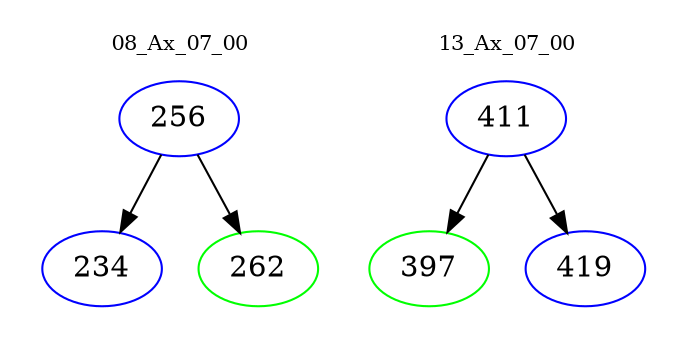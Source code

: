 digraph{
subgraph cluster_0 {
color = white
label = "08_Ax_07_00";
fontsize=10;
T0_256 [label="256", color="blue"]
T0_256 -> T0_234 [color="black"]
T0_234 [label="234", color="blue"]
T0_256 -> T0_262 [color="black"]
T0_262 [label="262", color="green"]
}
subgraph cluster_1 {
color = white
label = "13_Ax_07_00";
fontsize=10;
T1_411 [label="411", color="blue"]
T1_411 -> T1_397 [color="black"]
T1_397 [label="397", color="green"]
T1_411 -> T1_419 [color="black"]
T1_419 [label="419", color="blue"]
}
}

